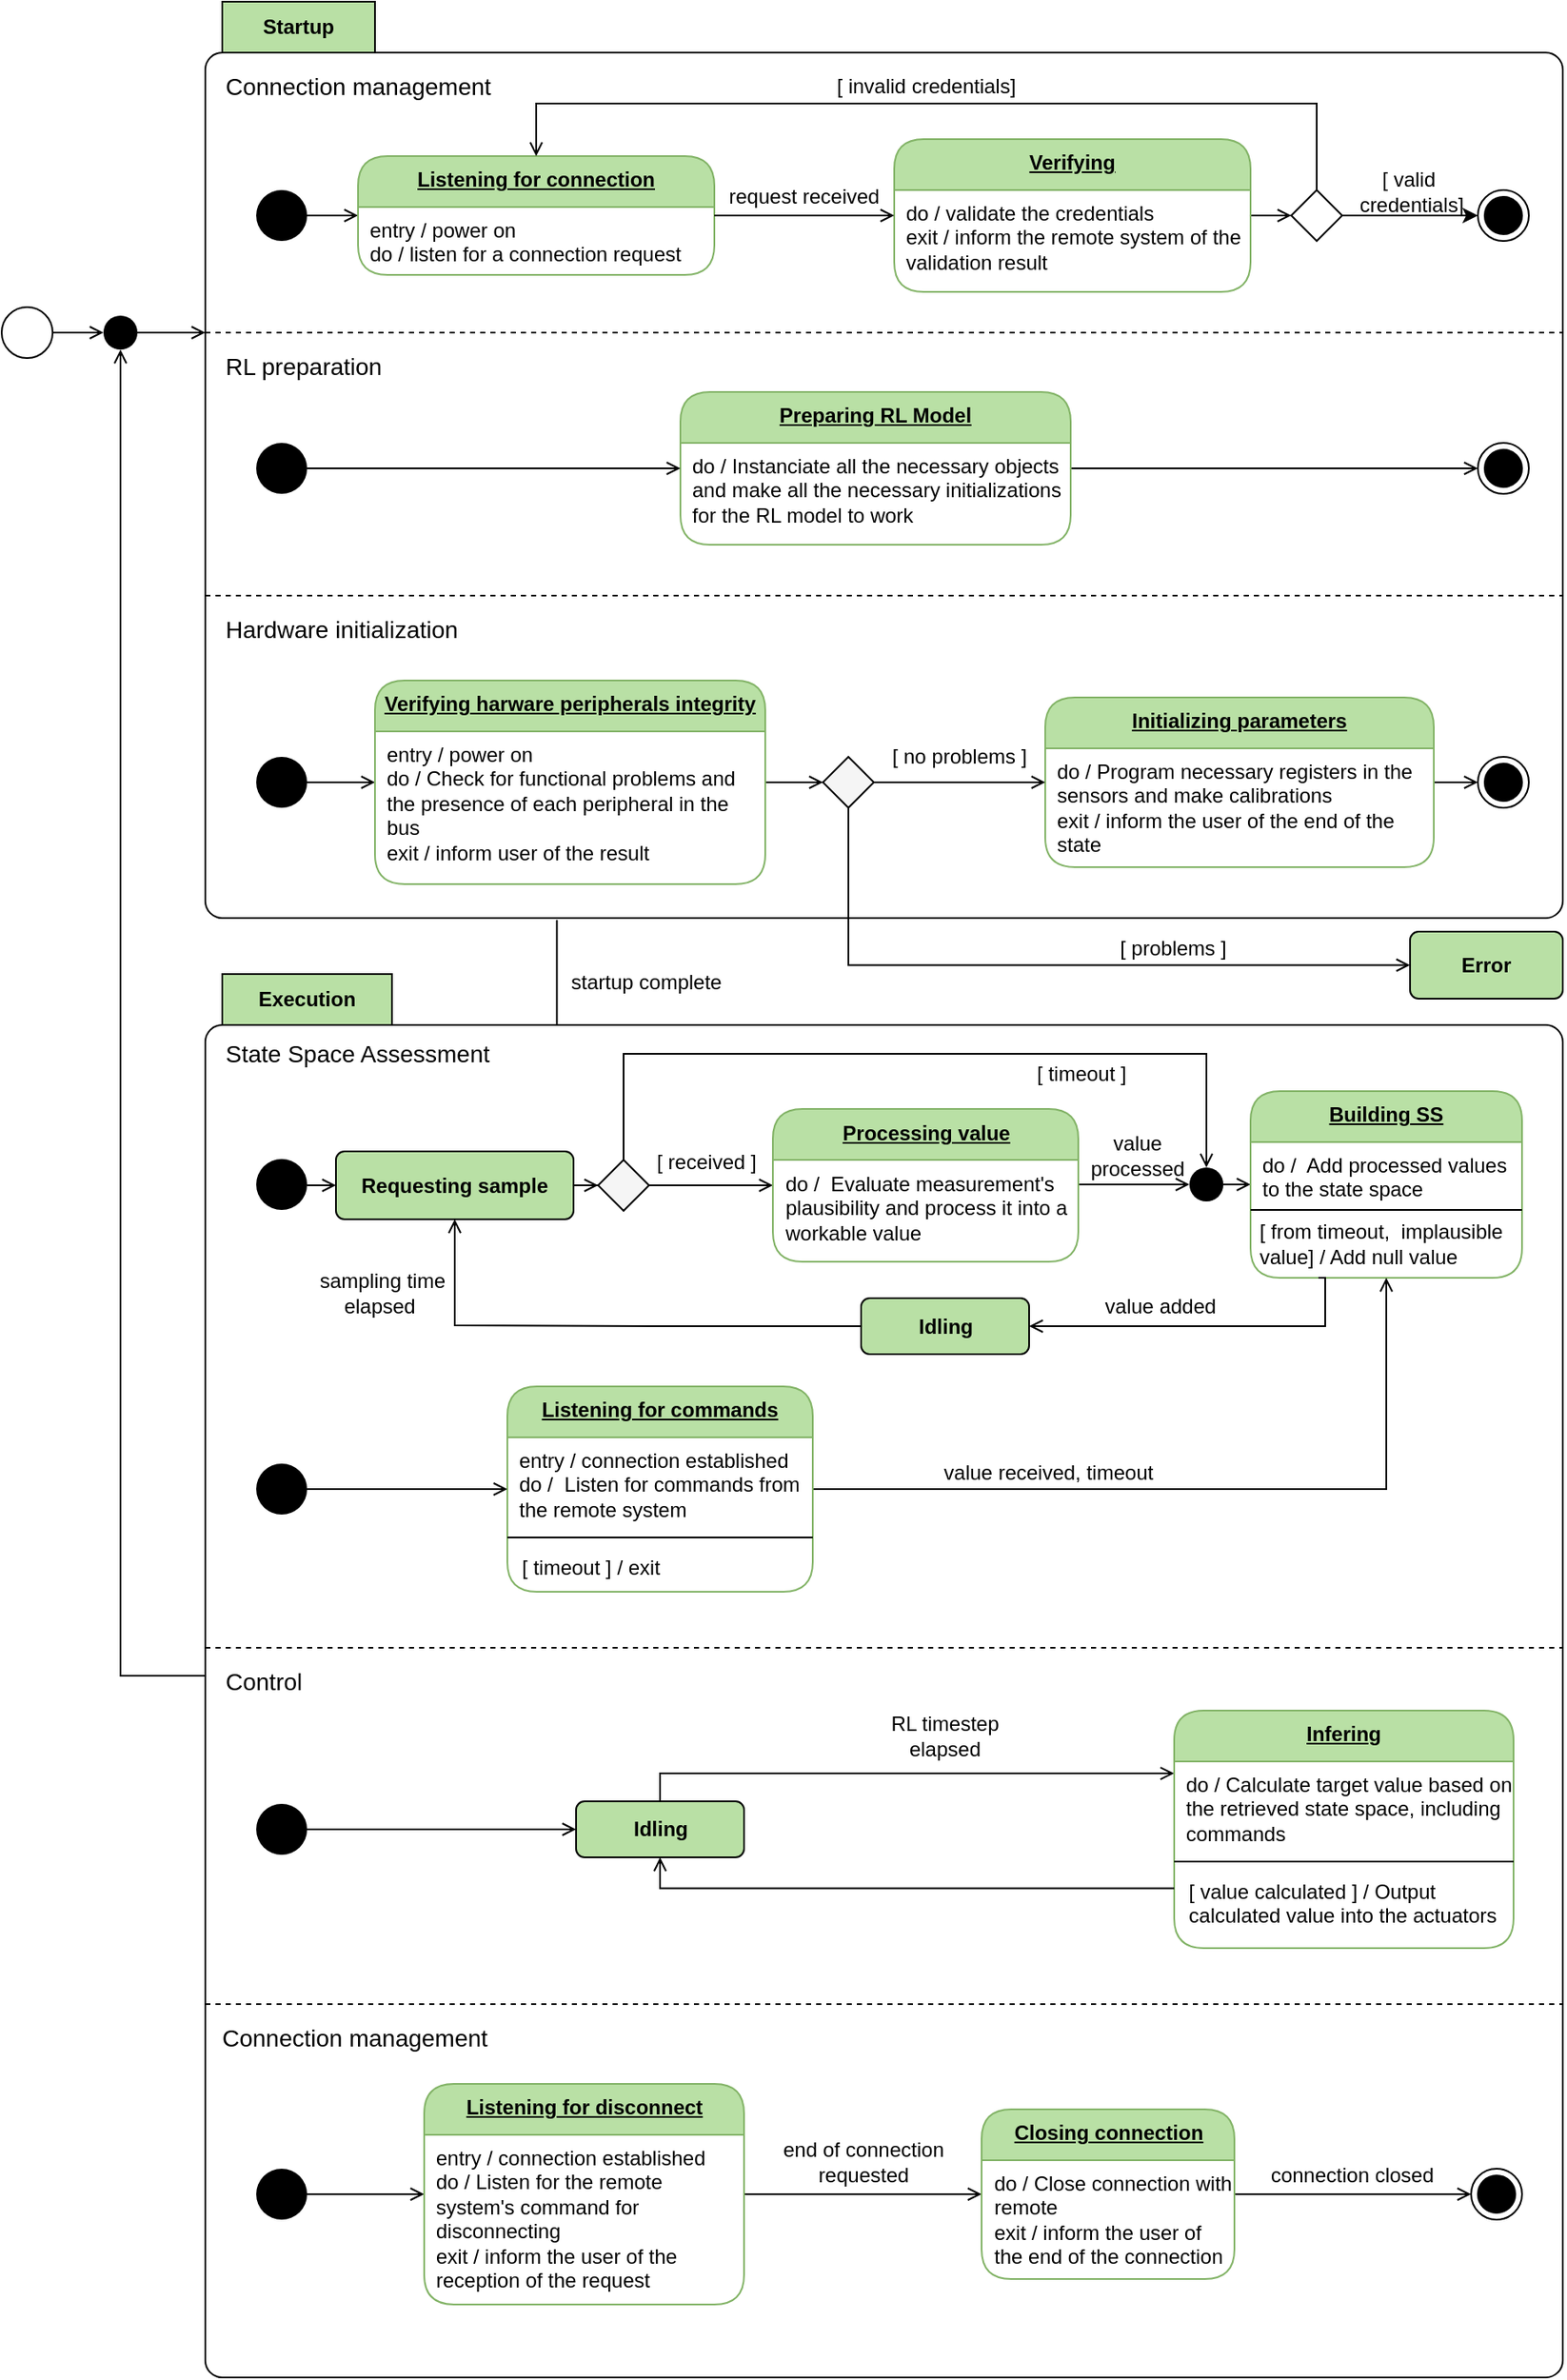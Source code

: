 <mxfile version="13.9.2" type="device"><diagram name="Page-1" id="58cdce13-f638-feb5-8d6f-7d28b1aa9fa0"><mxGraphModel dx="1496" dy="836" grid="1" gridSize="10" guides="1" tooltips="1" connect="1" arrows="1" fold="1" page="1" pageScale="1" pageWidth="1100" pageHeight="850" background="#ffffff" math="0" shadow="0"><root><mxCell id="0"/><mxCell id="1" parent="0"/><mxCell id="DucADYcGJqAcF8VRF9Ns-77" style="edgeStyle=orthogonalEdgeStyle;rounded=0;orthogonalLoop=1;jettySize=auto;html=1;startArrow=none;startFill=0;endArrow=open;endFill=0;entryX=0.259;entryY=0.058;entryDx=0;entryDy=0;entryPerimeter=0;exitX=0.259;exitY=1.002;exitDx=0;exitDy=0;exitPerimeter=0;" parent="1" source="DucADYcGJqAcF8VRF9Ns-24" target="DucADYcGJqAcF8VRF9Ns-80" edge="1"><mxGeometry relative="1" as="geometry"><mxPoint x="400" y="450" as="targetPoint"/><mxPoint x="400" y="390" as="sourcePoint"/></mxGeometry></mxCell><mxCell id="DucADYcGJqAcF8VRF9Ns-24" value="Startup" style="shape=folder;align=center;verticalAlign=middle;fontStyle=0;tabWidth=100;tabHeight=30;tabPosition=left;html=1;boundedLbl=1;labelInHeader=1;rounded=1;absoluteArcSize=1;arcSize=10;" parent="1" vertex="1"><mxGeometry x="200" y="30" width="800" height="540" as="geometry"/></mxCell><mxCell id="DucADYcGJqAcF8VRF9Ns-23" style="edgeStyle=orthogonalEdgeStyle;rounded=0;orthogonalLoop=1;jettySize=auto;html=1;exitX=1;exitY=0.5;exitDx=0;exitDy=0;startArrow=none;startFill=0;endArrow=open;endFill=0;" parent="1" source="DucADYcGJqAcF8VRF9Ns-25" target="DucADYcGJqAcF8VRF9Ns-11" edge="1"><mxGeometry relative="1" as="geometry"><mxPoint x="260" y="164" as="sourcePoint"/></mxGeometry></mxCell><mxCell id="DucADYcGJqAcF8VRF9Ns-11" value="Listening for connection" style="swimlane;fontStyle=5;align=center;verticalAlign=top;childLayout=stackLayout;horizontal=1;startSize=30;horizontalStack=0;resizeParent=1;resizeParentMax=0;resizeLast=0;collapsible=0;marginBottom=0;html=1;rounded=1;absoluteArcSize=1;arcSize=35;whiteSpace=wrap;strokeColor=#82b366;fillColor=#B9E0A5;" parent="1" vertex="1"><mxGeometry x="290" y="121" width="210" height="70" as="geometry"/></mxCell><mxCell id="DucADYcGJqAcF8VRF9Ns-15" value="entry / power on&#10;do / listen for a connection request" style="fillColor=none;strokeColor=none;align=left;verticalAlign=top;spacingLeft=5;" parent="DucADYcGJqAcF8VRF9Ns-11" vertex="1"><mxGeometry y="30" width="210" height="40" as="geometry"/></mxCell><mxCell id="DucADYcGJqAcF8VRF9Ns-25" value="" style="ellipse;fillColor=#000000;strokeColor=none;align=left;" parent="1" vertex="1"><mxGeometry x="230" y="141" width="30" height="30" as="geometry"/></mxCell><mxCell id="DucADYcGJqAcF8VRF9Ns-148" style="edgeStyle=orthogonalEdgeStyle;rounded=0;orthogonalLoop=1;jettySize=auto;html=1;entryX=0;entryY=0.5;entryDx=0;entryDy=0;startArrow=none;startFill=0;endArrow=open;endFill=0;" parent="1" source="DucADYcGJqAcF8VRF9Ns-26" target="DucADYcGJqAcF8VRF9Ns-147" edge="1"><mxGeometry relative="1" as="geometry"/></mxCell><mxCell id="DucADYcGJqAcF8VRF9Ns-26" value="" style="ellipse;fillColor=#ffffff;strokeColor=#000000;align=left;" parent="1" vertex="1"><mxGeometry x="80" y="210" width="30" height="30" as="geometry"/></mxCell><mxCell id="DucADYcGJqAcF8VRF9Ns-30" value="" style="endArrow=none;dashed=1;html=1;exitX=0;exitY=0;exitDx=0;exitDy=195;exitPerimeter=0;entryX=0;entryY=0;entryDx=800;entryDy=195;entryPerimeter=0;" parent="1" source="DucADYcGJqAcF8VRF9Ns-24" target="DucADYcGJqAcF8VRF9Ns-24" edge="1"><mxGeometry width="50" height="50" relative="1" as="geometry"><mxPoint x="580" y="220" as="sourcePoint"/><mxPoint x="630" y="170" as="targetPoint"/></mxGeometry></mxCell><mxCell id="DucADYcGJqAcF8VRF9Ns-31" value="" style="ellipse;fillColor=#000000;strokeColor=none;align=left;" parent="1" vertex="1"><mxGeometry x="230" y="475" width="30" height="30" as="geometry"/></mxCell><mxCell id="DucADYcGJqAcF8VRF9Ns-62" style="edgeStyle=orthogonalEdgeStyle;rounded=0;orthogonalLoop=1;jettySize=auto;html=1;startArrow=none;startFill=0;endArrow=open;endFill=0;" parent="1" source="DucADYcGJqAcF8VRF9Ns-34" target="DucADYcGJqAcF8VRF9Ns-65" edge="1"><mxGeometry relative="1" as="geometry"><mxPoint x="570" y="490" as="targetPoint"/></mxGeometry></mxCell><mxCell id="DucADYcGJqAcF8VRF9Ns-74" style="edgeStyle=orthogonalEdgeStyle;rounded=0;orthogonalLoop=1;jettySize=auto;html=1;entryX=1;entryY=0.5;entryDx=0;entryDy=0;startArrow=open;startFill=0;endArrow=none;endFill=0;" parent="1" source="DucADYcGJqAcF8VRF9Ns-34" target="DucADYcGJqAcF8VRF9Ns-31" edge="1"><mxGeometry relative="1" as="geometry"/></mxCell><mxCell id="DucADYcGJqAcF8VRF9Ns-34" value="Verifying harware peripherals integrity" style="swimlane;fontStyle=5;align=center;verticalAlign=top;childLayout=stackLayout;horizontal=1;startSize=30;horizontalStack=0;resizeParent=1;resizeParentMax=0;resizeLast=0;collapsible=0;marginBottom=0;html=1;rounded=1;absoluteArcSize=1;arcSize=35;whiteSpace=wrap;strokeColor=#82b366;fillColor=#B9E0A5;" parent="1" vertex="1"><mxGeometry x="300" y="430" width="230" height="120" as="geometry"/></mxCell><mxCell id="DucADYcGJqAcF8VRF9Ns-36" value="entry / power on&#10;do / Check for functional problems and the presence of each peripheral in the bus&#10;exit / inform user of the result" style="fillColor=none;strokeColor=none;align=left;verticalAlign=top;spacingLeft=5;whiteSpace=wrap;" parent="DucADYcGJqAcF8VRF9Ns-34" vertex="1"><mxGeometry y="30" width="230" height="90" as="geometry"/></mxCell><mxCell id="DucADYcGJqAcF8VRF9Ns-49" value="" style="ellipse;html=1;shape=endState;fillColor=#000000;strokeColor=#000000;align=left;" parent="1" vertex="1"><mxGeometry x="950" y="141" width="30" height="30" as="geometry"/></mxCell><mxCell id="DucADYcGJqAcF8VRF9Ns-56" value="request received" style="text;html=1;strokeColor=none;fillColor=none;align=center;verticalAlign=middle;whiteSpace=wrap;rounded=0;" parent="1" vertex="1"><mxGeometry x="500" y="135" width="106" height="20" as="geometry"/></mxCell><mxCell id="DucADYcGJqAcF8VRF9Ns-73" style="edgeStyle=orthogonalEdgeStyle;rounded=0;orthogonalLoop=1;jettySize=auto;html=1;entryX=0;entryY=0.5;entryDx=0;entryDy=0;startArrow=none;startFill=0;endArrow=open;endFill=0;" parent="1" source="DucADYcGJqAcF8VRF9Ns-57" target="DucADYcGJqAcF8VRF9Ns-72" edge="1"><mxGeometry relative="1" as="geometry"/></mxCell><mxCell id="DucADYcGJqAcF8VRF9Ns-57" value="Initializing parameters" style="swimlane;fontStyle=5;align=center;verticalAlign=top;childLayout=stackLayout;horizontal=1;startSize=30;horizontalStack=0;resizeParent=1;resizeParentMax=0;resizeLast=0;collapsible=0;marginBottom=0;html=1;rounded=1;absoluteArcSize=1;arcSize=35;whiteSpace=wrap;strokeColor=#82b366;fillColor=#B9E0A5;" parent="1" vertex="1"><mxGeometry x="695" y="440" width="229" height="100" as="geometry"/></mxCell><mxCell id="DucADYcGJqAcF8VRF9Ns-58" value="do / Program necessary registers in the sensors and make calibrations&#10;exit / inform the user of the end of the state" style="fillColor=none;strokeColor=none;align=left;verticalAlign=top;spacingLeft=5;whiteSpace=wrap;" parent="DucADYcGJqAcF8VRF9Ns-57" vertex="1"><mxGeometry y="30" width="229" height="70" as="geometry"/></mxCell><mxCell id="DucADYcGJqAcF8VRF9Ns-63" value="[ no problems ]" style="text;html=1;strokeColor=none;fillColor=none;align=center;verticalAlign=middle;whiteSpace=wrap;rounded=0;" parent="1" vertex="1"><mxGeometry x="594" y="465" width="101" height="20" as="geometry"/></mxCell><mxCell id="DucADYcGJqAcF8VRF9Ns-66" style="edgeStyle=orthogonalEdgeStyle;rounded=0;orthogonalLoop=1;jettySize=auto;html=1;exitX=1;exitY=0.5;exitDx=0;exitDy=0;startArrow=none;startFill=0;endArrow=open;endFill=0;" parent="1" source="DucADYcGJqAcF8VRF9Ns-65" target="DucADYcGJqAcF8VRF9Ns-57" edge="1"><mxGeometry relative="1" as="geometry"><Array as="points"/></mxGeometry></mxCell><mxCell id="DucADYcGJqAcF8VRF9Ns-69" style="edgeStyle=orthogonalEdgeStyle;rounded=0;orthogonalLoop=1;jettySize=auto;html=1;exitX=0.5;exitY=1;exitDx=0;exitDy=0;entryX=0;entryY=0.5;entryDx=0;entryDy=0;startArrow=none;startFill=0;endArrow=open;endFill=0;" parent="1" source="DucADYcGJqAcF8VRF9Ns-65" target="DucADYcGJqAcF8VRF9Ns-154" edge="1"><mxGeometry relative="1" as="geometry"><mxPoint x="970.0" y="428" as="targetPoint"/></mxGeometry></mxCell><mxCell id="DucADYcGJqAcF8VRF9Ns-65" value="" style="rhombus;fillColor=#f5f5f5;fontColor=#333333;" parent="1" vertex="1"><mxGeometry x="564" y="475" width="30" height="30" as="geometry"/></mxCell><mxCell id="DucADYcGJqAcF8VRF9Ns-70" value="[ problems ]" style="text;html=1;strokeColor=none;fillColor=none;align=center;verticalAlign=middle;whiteSpace=wrap;rounded=0;" parent="1" vertex="1"><mxGeometry x="720" y="578" width="101" height="20" as="geometry"/></mxCell><mxCell id="DucADYcGJqAcF8VRF9Ns-72" value="" style="ellipse;html=1;shape=endState;fillColor=#000000;strokeColor=#000000;align=left;" parent="1" vertex="1"><mxGeometry x="950" y="475" width="30" height="30" as="geometry"/></mxCell><mxCell id="DucADYcGJqAcF8VRF9Ns-78" value="startup complete" style="text;html=1;strokeColor=none;fillColor=none;align=center;verticalAlign=middle;whiteSpace=wrap;rounded=0;" parent="1" vertex="1"><mxGeometry x="407" y="597.5" width="106" height="20" as="geometry"/></mxCell><mxCell id="DucADYcGJqAcF8VRF9Ns-150" style="edgeStyle=orthogonalEdgeStyle;rounded=0;orthogonalLoop=1;jettySize=auto;html=1;entryX=0.5;entryY=1;entryDx=0;entryDy=0;startArrow=none;startFill=0;endArrow=open;endFill=0;" parent="1" source="DucADYcGJqAcF8VRF9Ns-80" target="DucADYcGJqAcF8VRF9Ns-147" edge="1"><mxGeometry relative="1" as="geometry"/></mxCell><mxCell id="DucADYcGJqAcF8VRF9Ns-80" value="Execution" style="shape=folder;align=center;verticalAlign=middle;fontStyle=0;tabWidth=110;tabHeight=30;tabPosition=left;html=1;boundedLbl=1;labelInHeader=1;rounded=1;absoluteArcSize=1;arcSize=10;" parent="1" vertex="1"><mxGeometry x="200" y="603" width="800" height="827" as="geometry"/></mxCell><mxCell id="DucADYcGJqAcF8VRF9Ns-86" style="edgeStyle=orthogonalEdgeStyle;rounded=0;orthogonalLoop=1;jettySize=auto;html=1;startArrow=none;startFill=0;endArrow=open;endFill=0;entryX=0;entryY=0.5;entryDx=0;entryDy=0;" parent="1" source="DucADYcGJqAcF8VRF9Ns-85" target="DucADYcGJqAcF8VRF9Ns-94" edge="1"><mxGeometry relative="1" as="geometry"><mxPoint x="320" y="727" as="targetPoint"/><Array as="points"><mxPoint x="277" y="728"/></Array></mxGeometry></mxCell><mxCell id="DucADYcGJqAcF8VRF9Ns-85" value="" style="ellipse;fillColor=#000000;strokeColor=none;align=left;" parent="1" vertex="1"><mxGeometry x="230" y="712" width="30" height="30" as="geometry"/></mxCell><mxCell id="DucADYcGJqAcF8VRF9Ns-96" style="edgeStyle=orthogonalEdgeStyle;rounded=0;orthogonalLoop=1;jettySize=auto;html=1;entryX=0;entryY=0.5;entryDx=0;entryDy=0;startArrow=none;startFill=0;endArrow=open;endFill=0;" parent="1" source="DucADYcGJqAcF8VRF9Ns-94" target="DucADYcGJqAcF8VRF9Ns-95" edge="1"><mxGeometry relative="1" as="geometry"/></mxCell><mxCell id="DucADYcGJqAcF8VRF9Ns-94" value="&lt;span&gt;Requesting sample&lt;/span&gt;" style="html=1;align=center;verticalAlign=middle;rounded=1;absoluteArcSize=1;arcSize=10;dashed=0;strokeColor=#000000;whiteSpace=wrap;fillColor=#B9E0A5;fontStyle=1" parent="1" vertex="1"><mxGeometry x="277" y="707.5" width="140" height="40" as="geometry"/></mxCell><mxCell id="DucADYcGJqAcF8VRF9Ns-100" style="edgeStyle=orthogonalEdgeStyle;rounded=0;orthogonalLoop=1;jettySize=auto;html=1;exitX=1;exitY=0.5;exitDx=0;exitDy=0;startArrow=none;startFill=0;endArrow=open;endFill=0;" parent="1" source="DucADYcGJqAcF8VRF9Ns-95" target="DucADYcGJqAcF8VRF9Ns-102" edge="1"><mxGeometry relative="1" as="geometry"><mxPoint x="580" y="727" as="targetPoint"/></mxGeometry></mxCell><mxCell id="DucADYcGJqAcF8VRF9Ns-155" style="edgeStyle=orthogonalEdgeStyle;rounded=0;orthogonalLoop=1;jettySize=auto;html=1;exitX=0.5;exitY=0;exitDx=0;exitDy=0;startArrow=none;startFill=0;endArrow=open;endFill=0;" parent="1" source="DucADYcGJqAcF8VRF9Ns-95" target="DucADYcGJqAcF8VRF9Ns-117" edge="1"><mxGeometry relative="1" as="geometry"><mxPoint x="900" y="670" as="targetPoint"/><Array as="points"><mxPoint x="447" y="650"/><mxPoint x="790" y="650"/></Array></mxGeometry></mxCell><mxCell id="DucADYcGJqAcF8VRF9Ns-95" value="" style="rhombus;align=left;fillColor=#f5f5f5;fontColor=#333333;" parent="1" vertex="1"><mxGeometry x="431.5" y="712.5" width="30" height="30" as="geometry"/></mxCell><mxCell id="DucADYcGJqAcF8VRF9Ns-98" value="[ timeout ]" style="text;html=1;strokeColor=none;fillColor=none;align=center;verticalAlign=middle;whiteSpace=wrap;rounded=0;" parent="1" vertex="1"><mxGeometry x="681.5" y="652" width="68.5" height="20" as="geometry"/></mxCell><mxCell id="DucADYcGJqAcF8VRF9Ns-101" value="[ received ]" style="text;html=1;strokeColor=none;fillColor=none;align=center;verticalAlign=middle;whiteSpace=wrap;rounded=0;" parent="1" vertex="1"><mxGeometry x="463.5" y="703.5" width="63" height="20" as="geometry"/></mxCell><mxCell id="mXYx6gCEeJwD251SfYrL-19" style="edgeStyle=orthogonalEdgeStyle;rounded=0;orthogonalLoop=1;jettySize=auto;html=1;entryX=0;entryY=0.5;entryDx=0;entryDy=0;endArrow=open;endFill=0;" parent="1" source="DucADYcGJqAcF8VRF9Ns-102" target="DucADYcGJqAcF8VRF9Ns-117" edge="1"><mxGeometry relative="1" as="geometry"><Array as="points"><mxPoint x="747" y="727"/></Array></mxGeometry></mxCell><mxCell id="DucADYcGJqAcF8VRF9Ns-102" value="Processing value" style="swimlane;fontStyle=5;align=center;verticalAlign=top;childLayout=stackLayout;horizontal=1;startSize=30;horizontalStack=0;resizeParent=1;resizeParentMax=0;resizeLast=0;collapsible=0;marginBottom=0;html=1;rounded=1;absoluteArcSize=1;arcSize=35;whiteSpace=wrap;strokeColor=#82b366;fillColor=#B9E0A5;" parent="1" vertex="1"><mxGeometry x="534.5" y="682.5" width="180" height="90" as="geometry"/></mxCell><mxCell id="DucADYcGJqAcF8VRF9Ns-103" value="do /  Evaluate measurement's plausibility and process it into a workable value" style="fillColor=none;strokeColor=none;align=left;verticalAlign=top;spacingLeft=5;whiteSpace=wrap;" parent="DucADYcGJqAcF8VRF9Ns-102" vertex="1"><mxGeometry y="30" width="180" height="60" as="geometry"/></mxCell><mxCell id="DucADYcGJqAcF8VRF9Ns-113" style="edgeStyle=orthogonalEdgeStyle;rounded=0;orthogonalLoop=1;jettySize=auto;html=1;entryX=0.5;entryY=1;entryDx=0;entryDy=0;startArrow=none;startFill=0;endArrow=open;endFill=0;exitX=0;exitY=0.5;exitDx=0;exitDy=0;" parent="1" source="DucADYcGJqAcF8VRF9Ns-108" target="DucADYcGJqAcF8VRF9Ns-94" edge="1"><mxGeometry relative="1" as="geometry"><Array as="points"><mxPoint x="471" y="810"/><mxPoint x="346" y="810"/></Array></mxGeometry></mxCell><mxCell id="DucADYcGJqAcF8VRF9Ns-108" value="&lt;span&gt;Idling&lt;/span&gt;" style="html=1;align=center;verticalAlign=middle;rounded=1;absoluteArcSize=1;arcSize=10;dashed=0;strokeColor=#000000;whiteSpace=wrap;fillColor=#B9E0A5;fontStyle=1" parent="1" vertex="1"><mxGeometry x="586.5" y="794" width="99" height="33" as="geometry"/></mxCell><mxCell id="DucADYcGJqAcF8VRF9Ns-114" value="sampling time elapsed&amp;nbsp;" style="text;html=1;strokeColor=none;fillColor=none;align=center;verticalAlign=middle;whiteSpace=wrap;rounded=0;" parent="1" vertex="1"><mxGeometry x="260" y="772.5" width="89" height="36.5" as="geometry"/></mxCell><mxCell id="mXYx6gCEeJwD251SfYrL-20" style="edgeStyle=orthogonalEdgeStyle;rounded=0;orthogonalLoop=1;jettySize=auto;html=1;endArrow=open;endFill=0;" parent="1" source="DucADYcGJqAcF8VRF9Ns-117" target="DucADYcGJqAcF8VRF9Ns-157" edge="1"><mxGeometry relative="1" as="geometry"><Array as="points"><mxPoint x="810" y="727"/><mxPoint x="810" y="727"/></Array></mxGeometry></mxCell><mxCell id="DucADYcGJqAcF8VRF9Ns-117" value="" style="ellipse;fillColor=#000000;strokeColor=none;align=left;" parent="1" vertex="1"><mxGeometry x="780" y="717" width="20" height="20" as="geometry"/></mxCell><mxCell id="DucADYcGJqAcF8VRF9Ns-124" value="" style="endArrow=none;dashed=1;html=1;" parent="1" edge="1"><mxGeometry width="50" height="50" relative="1" as="geometry"><mxPoint x="200" y="1000" as="sourcePoint"/><mxPoint x="1000" y="1000" as="targetPoint"/></mxGeometry></mxCell><mxCell id="DucADYcGJqAcF8VRF9Ns-131" style="edgeStyle=orthogonalEdgeStyle;rounded=0;orthogonalLoop=1;jettySize=auto;html=1;startArrow=none;startFill=0;endArrow=open;endFill=0;exitX=1;exitY=0.5;exitDx=0;exitDy=0;" parent="1" source="DucADYcGJqAcF8VRF9Ns-126" target="mXYx6gCEeJwD251SfYrL-42" edge="1"><mxGeometry relative="1" as="geometry"><mxPoint x="447" y="1107" as="sourcePoint"/><mxPoint x="513" y="1107" as="targetPoint"/></mxGeometry></mxCell><mxCell id="DucADYcGJqAcF8VRF9Ns-126" value="" style="ellipse;fillColor=#000000;strokeColor=none;align=left;" parent="1" vertex="1"><mxGeometry x="230" y="1092" width="30" height="30" as="geometry"/></mxCell><mxCell id="DucADYcGJqAcF8VRF9Ns-141" style="edgeStyle=orthogonalEdgeStyle;rounded=0;orthogonalLoop=1;jettySize=auto;html=1;startArrow=none;startFill=0;endArrow=open;endFill=0;entryX=0;entryY=0.128;entryDx=0;entryDy=0;entryPerimeter=0;" parent="1" source="mXYx6gCEeJwD251SfYrL-42" target="mXYx6gCEeJwD251SfYrL-60" edge="1"><mxGeometry relative="1" as="geometry"><mxPoint x="662" y="1087" as="sourcePoint"/><mxPoint x="648" y="1087" as="targetPoint"/><Array as="points"><mxPoint x="468" y="1074"/></Array></mxGeometry></mxCell><mxCell id="DucADYcGJqAcF8VRF9Ns-142" value="RL timestep elapsed" style="text;html=1;strokeColor=none;fillColor=none;align=center;verticalAlign=middle;whiteSpace=wrap;rounded=0;" parent="1" vertex="1"><mxGeometry x="600" y="1037" width="72" height="30" as="geometry"/></mxCell><mxCell id="DucADYcGJqAcF8VRF9Ns-149" style="edgeStyle=orthogonalEdgeStyle;rounded=0;orthogonalLoop=1;jettySize=auto;html=1;exitX=1;exitY=0.5;exitDx=0;exitDy=0;entryX=0;entryY=0;entryDx=0;entryDy=195;entryPerimeter=0;startArrow=none;startFill=0;endArrow=open;endFill=0;" parent="1" source="DucADYcGJqAcF8VRF9Ns-147" target="DucADYcGJqAcF8VRF9Ns-24" edge="1"><mxGeometry relative="1" as="geometry"/></mxCell><mxCell id="DucADYcGJqAcF8VRF9Ns-147" value="" style="ellipse;fillColor=#000000;strokeColor=none;align=left;" parent="1" vertex="1"><mxGeometry x="140" y="215" width="20" height="20" as="geometry"/></mxCell><mxCell id="DucADYcGJqAcF8VRF9Ns-154" value="&lt;span&gt;Error&lt;br&gt;&lt;/span&gt;" style="html=1;align=center;verticalAlign=middle;rounded=1;absoluteArcSize=1;arcSize=10;dashed=0;strokeColor=#000000;whiteSpace=wrap;fillColor=#B9E0A5;fontStyle=1" parent="1" vertex="1"><mxGeometry x="910" y="578" width="90" height="39.5" as="geometry"/></mxCell><mxCell id="DucADYcGJqAcF8VRF9Ns-157" value="Building SS" style="swimlane;fontStyle=5;align=center;verticalAlign=top;childLayout=stackLayout;horizontal=1;startSize=30;horizontalStack=0;resizeParent=1;resizeParentMax=0;resizeLast=0;collapsible=0;marginBottom=0;html=1;rounded=1;absoluteArcSize=1;arcSize=35;whiteSpace=wrap;strokeColor=#82b366;fillColor=#B9E0A5;" parent="1" vertex="1"><mxGeometry x="816" y="672" width="160" height="110" as="geometry"/></mxCell><mxCell id="DucADYcGJqAcF8VRF9Ns-159" value="" style="endArrow=none;html=1;exitX=1;exitY=0;exitDx=0;exitDy=0;entryX=0;entryY=0;entryDx=0;entryDy=0;" parent="DucADYcGJqAcF8VRF9Ns-157" source="DucADYcGJqAcF8VRF9Ns-161" target="DucADYcGJqAcF8VRF9Ns-161" edge="1"><mxGeometry width="50" height="50" relative="1" as="geometry"><mxPoint x="180" y="72" as="sourcePoint"/><mxPoint y="72.5" as="targetPoint"/></mxGeometry></mxCell><mxCell id="DucADYcGJqAcF8VRF9Ns-158" value="do /  Add processed values to the state space" style="fillColor=none;strokeColor=none;align=left;verticalAlign=top;spacingLeft=5;whiteSpace=wrap;" parent="DucADYcGJqAcF8VRF9Ns-157" vertex="1"><mxGeometry y="30" width="160" height="40" as="geometry"/></mxCell><mxCell id="DucADYcGJqAcF8VRF9Ns-161" value="&amp;nbsp;[ from timeout,&amp;nbsp; implausible&amp;nbsp; &amp;nbsp;value] / Add null value" style="text;html=1;strokeColor=none;fillColor=none;align=left;verticalAlign=middle;whiteSpace=wrap;rounded=0;" parent="DucADYcGJqAcF8VRF9Ns-157" vertex="1"><mxGeometry y="70" width="160" height="40" as="geometry"/></mxCell><mxCell id="DucADYcGJqAcF8VRF9Ns-166" value="Execution" style="rounded=0;whiteSpace=wrap;html=1;align=center;fillColor=#B9E0A5;fontStyle=1" parent="1" vertex="1"><mxGeometry x="210" y="603" width="100" height="30" as="geometry"/></mxCell><mxCell id="DucADYcGJqAcF8VRF9Ns-167" value="Startup" style="rounded=0;whiteSpace=wrap;html=1;align=center;fillColor=#B9E0A5;fontStyle=1" parent="1" vertex="1"><mxGeometry x="210" y="30" width="90" height="30" as="geometry"/></mxCell><mxCell id="mXYx6gCEeJwD251SfYrL-10" style="edgeStyle=orthogonalEdgeStyle;rounded=0;orthogonalLoop=1;jettySize=auto;html=1;entryX=0;entryY=0.5;entryDx=0;entryDy=0;endArrow=open;endFill=0;" parent="1" source="mXYx6gCEeJwD251SfYrL-1" target="mXYx6gCEeJwD251SfYrL-8" edge="1"><mxGeometry relative="1" as="geometry"/></mxCell><mxCell id="mXYx6gCEeJwD251SfYrL-1" value="Verifying" style="swimlane;fontStyle=5;align=center;verticalAlign=top;childLayout=stackLayout;horizontal=1;startSize=30;horizontalStack=0;resizeParent=1;resizeParentMax=0;resizeLast=0;collapsible=0;marginBottom=0;html=1;rounded=1;absoluteArcSize=1;arcSize=35;whiteSpace=wrap;strokeColor=#82b366;fillColor=#B9E0A5;" parent="1" vertex="1"><mxGeometry x="606" y="111" width="210" height="90" as="geometry"/></mxCell><mxCell id="mXYx6gCEeJwD251SfYrL-2" value="do / validate the credentials&#10;exit / inform the remote system of the validation result" style="fillColor=none;strokeColor=none;align=left;verticalAlign=top;spacingLeft=5;whiteSpace=wrap;" parent="mXYx6gCEeJwD251SfYrL-1" vertex="1"><mxGeometry y="30" width="210" height="60" as="geometry"/></mxCell><mxCell id="mXYx6gCEeJwD251SfYrL-3" style="edgeStyle=orthogonalEdgeStyle;rounded=0;orthogonalLoop=1;jettySize=auto;html=1;entryX=0;entryY=0.5;entryDx=0;entryDy=0;startArrow=none;startFill=0;endArrow=open;endFill=0;" parent="1" source="DucADYcGJqAcF8VRF9Ns-11" target="mXYx6gCEeJwD251SfYrL-1" edge="1"><mxGeometry relative="1" as="geometry"><mxPoint x="550.0" y="156" as="sourcePoint"/><mxPoint x="950" y="171" as="targetPoint"/></mxGeometry></mxCell><mxCell id="mXYx6gCEeJwD251SfYrL-11" style="edgeStyle=orthogonalEdgeStyle;rounded=0;orthogonalLoop=1;jettySize=auto;html=1;exitX=1;exitY=0.5;exitDx=0;exitDy=0;entryX=0;entryY=0.5;entryDx=0;entryDy=0;" parent="1" source="mXYx6gCEeJwD251SfYrL-8" target="DucADYcGJqAcF8VRF9Ns-49" edge="1"><mxGeometry relative="1" as="geometry"/></mxCell><mxCell id="mXYx6gCEeJwD251SfYrL-12" style="edgeStyle=orthogonalEdgeStyle;rounded=0;orthogonalLoop=1;jettySize=auto;html=1;entryX=0.5;entryY=0;entryDx=0;entryDy=0;endArrow=open;endFill=0;" parent="1" source="mXYx6gCEeJwD251SfYrL-8" target="DucADYcGJqAcF8VRF9Ns-11" edge="1"><mxGeometry relative="1" as="geometry"><mxPoint x="545.0" y="90.0" as="targetPoint"/><Array as="points"><mxPoint x="855" y="90"/><mxPoint x="395" y="90"/></Array></mxGeometry></mxCell><mxCell id="mXYx6gCEeJwD251SfYrL-8" value="" style="rhombus;align=left;" parent="1" vertex="1"><mxGeometry x="840" y="141" width="30" height="30" as="geometry"/></mxCell><mxCell id="mXYx6gCEeJwD251SfYrL-14" value="[ invalid credentials]" style="text;html=1;strokeColor=none;fillColor=none;align=center;verticalAlign=middle;whiteSpace=wrap;rounded=0;" parent="1" vertex="1"><mxGeometry x="564" y="70" width="121.5" height="20" as="geometry"/></mxCell><mxCell id="mXYx6gCEeJwD251SfYrL-15" value="[ valid&amp;nbsp; &lt;br&gt;credentials]" style="text;html=1;strokeColor=none;fillColor=none;align=center;verticalAlign=middle;whiteSpace=wrap;rounded=0;" parent="1" vertex="1"><mxGeometry x="849.5" y="132" width="121.5" height="20" as="geometry"/></mxCell><mxCell id="mXYx6gCEeJwD251SfYrL-16" value="value processed" style="text;html=1;strokeColor=none;fillColor=none;align=center;verticalAlign=middle;whiteSpace=wrap;rounded=0;" parent="1" vertex="1"><mxGeometry x="717" y="700" width="65" height="20" as="geometry"/></mxCell><mxCell id="mXYx6gCEeJwD251SfYrL-21" style="edgeStyle=orthogonalEdgeStyle;rounded=0;orthogonalLoop=1;jettySize=auto;html=1;endArrow=open;endFill=0;entryX=1;entryY=0.5;entryDx=0;entryDy=0;exitX=0.25;exitY=1;exitDx=0;exitDy=0;" parent="1" source="DucADYcGJqAcF8VRF9Ns-161" target="DucADYcGJqAcF8VRF9Ns-108" edge="1"><mxGeometry relative="1" as="geometry"><Array as="points"><mxPoint x="860" y="810"/></Array></mxGeometry></mxCell><mxCell id="mXYx6gCEeJwD251SfYrL-35" style="edgeStyle=orthogonalEdgeStyle;rounded=0;orthogonalLoop=1;jettySize=auto;html=1;entryX=0.5;entryY=1;entryDx=0;entryDy=0;endArrow=open;endFill=0;" parent="1" source="mXYx6gCEeJwD251SfYrL-23" target="DucADYcGJqAcF8VRF9Ns-161" edge="1"><mxGeometry relative="1" as="geometry"/></mxCell><mxCell id="mXYx6gCEeJwD251SfYrL-23" value="Listening for commands" style="swimlane;fontStyle=5;align=center;verticalAlign=top;childLayout=stackLayout;horizontal=1;startSize=30;horizontalStack=0;resizeParent=1;resizeParentMax=0;resizeLast=0;collapsible=0;marginBottom=0;html=1;rounded=1;absoluteArcSize=1;arcSize=35;whiteSpace=wrap;strokeColor=#82b366;fillColor=#B9E0A5;" parent="1" vertex="1"><mxGeometry x="378" y="846" width="180" height="121" as="geometry"/></mxCell><mxCell id="mXYx6gCEeJwD251SfYrL-24" value="entry / connection established&#10;do /  Listen for commands from the remote system" style="fillColor=none;strokeColor=none;align=left;verticalAlign=top;spacingLeft=5;whiteSpace=wrap;" parent="mXYx6gCEeJwD251SfYrL-23" vertex="1"><mxGeometry y="30" width="180" height="55" as="geometry"/></mxCell><mxCell id="mXYx6gCEeJwD251SfYrL-37" value="" style="line;strokeWidth=1;fillColor=none;align=left;verticalAlign=middle;spacingTop=-1;spacingLeft=3;spacingRight=3;rotatable=0;labelPosition=right;points=[];portConstraint=eastwest;" parent="mXYx6gCEeJwD251SfYrL-23" vertex="1"><mxGeometry y="85" width="180" height="8" as="geometry"/></mxCell><mxCell id="mXYx6gCEeJwD251SfYrL-38" value="&amp;nbsp; [ timeout ] / exit" style="text;html=1;strokeColor=none;fillColor=none;align=left;verticalAlign=top;whiteSpace=wrap;rounded=0;" parent="mXYx6gCEeJwD251SfYrL-23" vertex="1"><mxGeometry y="93" width="180" height="28" as="geometry"/></mxCell><mxCell id="mXYx6gCEeJwD251SfYrL-36" style="edgeStyle=orthogonalEdgeStyle;rounded=0;orthogonalLoop=1;jettySize=auto;html=1;endArrow=open;endFill=0;" parent="1" source="mXYx6gCEeJwD251SfYrL-26" target="mXYx6gCEeJwD251SfYrL-23" edge="1"><mxGeometry relative="1" as="geometry"/></mxCell><mxCell id="mXYx6gCEeJwD251SfYrL-26" value="" style="ellipse;fillColor=#000000;strokeColor=none;align=left;" parent="1" vertex="1"><mxGeometry x="230" y="891.5" width="30" height="30" as="geometry"/></mxCell><mxCell id="mXYx6gCEeJwD251SfYrL-39" value="value added" style="text;html=1;strokeColor=none;fillColor=none;align=center;verticalAlign=middle;whiteSpace=wrap;rounded=0;" parent="1" vertex="1"><mxGeometry x="714.5" y="789" width="95.5" height="20" as="geometry"/></mxCell><mxCell id="mXYx6gCEeJwD251SfYrL-40" value="value received, timeout" style="text;html=1;strokeColor=none;fillColor=none;align=center;verticalAlign=middle;whiteSpace=wrap;rounded=0;" parent="1" vertex="1"><mxGeometry x="630" y="887" width="133.5" height="20" as="geometry"/></mxCell><mxCell id="mXYx6gCEeJwD251SfYrL-42" value="&lt;span&gt;Idling&lt;/span&gt;" style="html=1;align=center;verticalAlign=middle;rounded=1;absoluteArcSize=1;arcSize=10;dashed=0;strokeColor=#000000;whiteSpace=wrap;fillColor=#B9E0A5;fontStyle=1" parent="1" vertex="1"><mxGeometry x="418.5" y="1090.5" width="99" height="33" as="geometry"/></mxCell><mxCell id="mXYx6gCEeJwD251SfYrL-59" value="Infering" style="swimlane;fontStyle=5;align=center;verticalAlign=top;childLayout=stackLayout;horizontal=1;startSize=30;horizontalStack=0;resizeParent=1;resizeParentMax=0;resizeLast=0;collapsible=0;marginBottom=0;html=1;rounded=1;absoluteArcSize=1;arcSize=35;whiteSpace=wrap;strokeColor=#82b366;fillColor=#B9E0A5;" parent="1" vertex="1"><mxGeometry x="771" y="1037" width="200" height="140" as="geometry"/></mxCell><mxCell id="mXYx6gCEeJwD251SfYrL-60" value="do / Calculate target value based on the retrieved state space, including commands" style="fillColor=none;strokeColor=none;align=left;verticalAlign=top;spacingLeft=5;whiteSpace=wrap;" parent="mXYx6gCEeJwD251SfYrL-59" vertex="1"><mxGeometry y="30" width="200" height="55" as="geometry"/></mxCell><mxCell id="mXYx6gCEeJwD251SfYrL-61" value="" style="line;strokeWidth=1;fillColor=none;align=left;verticalAlign=middle;spacingTop=-1;spacingLeft=3;spacingRight=3;rotatable=0;labelPosition=right;points=[];portConstraint=eastwest;" parent="mXYx6gCEeJwD251SfYrL-59" vertex="1"><mxGeometry y="85" width="200" height="8" as="geometry"/></mxCell><mxCell id="mXYx6gCEeJwD251SfYrL-62" value="&amp;nbsp; [ value calculated ] / Output&amp;nbsp; &amp;nbsp; &amp;nbsp; &amp;nbsp; &amp;nbsp; &amp;nbsp; &amp;nbsp; &amp;nbsp; calculated value into the actuators" style="text;html=1;strokeColor=none;fillColor=none;align=left;verticalAlign=top;whiteSpace=wrap;rounded=0;" parent="mXYx6gCEeJwD251SfYrL-59" vertex="1"><mxGeometry y="93" width="200" height="47" as="geometry"/></mxCell><mxCell id="mXYx6gCEeJwD251SfYrL-64" style="edgeStyle=orthogonalEdgeStyle;rounded=0;orthogonalLoop=1;jettySize=auto;html=1;exitX=0;exitY=0.25;exitDx=0;exitDy=0;entryX=0.5;entryY=1;entryDx=0;entryDy=0;endArrow=open;endFill=0;" parent="1" source="mXYx6gCEeJwD251SfYrL-62" target="mXYx6gCEeJwD251SfYrL-42" edge="1"><mxGeometry relative="1" as="geometry"><Array as="points"><mxPoint x="468" y="1142"/></Array></mxGeometry></mxCell><mxCell id="mXYx6gCEeJwD251SfYrL-65" value="" style="endArrow=none;dashed=1;html=1;" parent="1" edge="1"><mxGeometry width="50" height="50" relative="1" as="geometry"><mxPoint x="200" y="1210" as="sourcePoint"/><mxPoint x="1000" y="1210" as="targetPoint"/></mxGeometry></mxCell><mxCell id="mXYx6gCEeJwD251SfYrL-66" style="edgeStyle=orthogonalEdgeStyle;rounded=0;orthogonalLoop=1;jettySize=auto;html=1;startArrow=none;startFill=0;endArrow=open;endFill=0;" parent="1" source="mXYx6gCEeJwD251SfYrL-78" target="mXYx6gCEeJwD251SfYrL-71" edge="1"><mxGeometry relative="1" as="geometry"><mxPoint x="370" y="1307" as="sourcePoint"/><mxPoint x="630" y="1307" as="targetPoint"/></mxGeometry></mxCell><mxCell id="mXYx6gCEeJwD251SfYrL-67" style="edgeStyle=orthogonalEdgeStyle;rounded=0;orthogonalLoop=1;jettySize=auto;html=1;startArrow=none;startFill=0;endArrow=open;endFill=0;" parent="1" source="mXYx6gCEeJwD251SfYrL-68" target="mXYx6gCEeJwD251SfYrL-78" edge="1"><mxGeometry relative="1" as="geometry"><mxPoint x="280" y="1307" as="targetPoint"/></mxGeometry></mxCell><mxCell id="mXYx6gCEeJwD251SfYrL-68" value="" style="ellipse;fillColor=#000000;strokeColor=none;align=left;" parent="1" vertex="1"><mxGeometry x="230" y="1307" width="30" height="30" as="geometry"/></mxCell><mxCell id="mXYx6gCEeJwD251SfYrL-70" style="edgeStyle=orthogonalEdgeStyle;rounded=0;orthogonalLoop=1;jettySize=auto;html=1;exitX=1;exitY=0.5;exitDx=0;exitDy=0;entryX=0;entryY=0.5;entryDx=0;entryDy=0;startArrow=none;startFill=0;endArrow=open;endFill=0;" parent="1" source="mXYx6gCEeJwD251SfYrL-71" target="mXYx6gCEeJwD251SfYrL-77" edge="1"><mxGeometry relative="1" as="geometry"><mxPoint x="727" y="1322" as="targetPoint"/></mxGeometry></mxCell><mxCell id="mXYx6gCEeJwD251SfYrL-71" value="Closing connection" style="swimlane;fontStyle=5;align=center;verticalAlign=top;childLayout=stackLayout;horizontal=1;startSize=30;horizontalStack=0;resizeParent=1;resizeParentMax=0;resizeLast=0;collapsible=0;marginBottom=0;html=1;rounded=1;absoluteArcSize=1;arcSize=35;whiteSpace=wrap;strokeColor=#82b366;fillColor=#B9E0A5;" parent="1" vertex="1"><mxGeometry x="657.5" y="1272" width="149" height="100" as="geometry"/></mxCell><mxCell id="mXYx6gCEeJwD251SfYrL-72" value="do / Close connection with remote&#10;exit / inform the user of the end of the connection" style="fillColor=none;strokeColor=none;align=left;verticalAlign=top;spacingLeft=5;whiteSpace=wrap;" parent="mXYx6gCEeJwD251SfYrL-71" vertex="1"><mxGeometry y="30" width="149" height="70" as="geometry"/></mxCell><mxCell id="mXYx6gCEeJwD251SfYrL-77" value="" style="ellipse;html=1;shape=endState;fillColor=#000000;strokeColor=#000000;align=left;" parent="1" vertex="1"><mxGeometry x="946" y="1307" width="30" height="30" as="geometry"/></mxCell><mxCell id="mXYx6gCEeJwD251SfYrL-78" value="Listening for disconnect" style="swimlane;fontStyle=5;align=center;verticalAlign=top;childLayout=stackLayout;horizontal=1;startSize=30;horizontalStack=0;resizeParent=1;resizeParentMax=0;resizeLast=0;collapsible=0;marginBottom=0;html=1;rounded=1;absoluteArcSize=1;arcSize=35;whiteSpace=wrap;strokeColor=#82b366;fillColor=#B9E0A5;" parent="1" vertex="1"><mxGeometry x="329" y="1257" width="188.5" height="130" as="geometry"/></mxCell><mxCell id="mXYx6gCEeJwD251SfYrL-79" value="entry / connection established&#10;do / Listen for the remote system's command for disconnecting&#10;exit / inform the user of the reception of the request&#10;" style="fillColor=none;strokeColor=none;align=left;verticalAlign=top;spacingLeft=5;whiteSpace=wrap;" parent="mXYx6gCEeJwD251SfYrL-78" vertex="1"><mxGeometry y="30" width="188.5" height="100" as="geometry"/></mxCell><mxCell id="mXYx6gCEeJwD251SfYrL-88" style="edgeStyle=orthogonalEdgeStyle;rounded=0;orthogonalLoop=1;jettySize=auto;html=1;endArrow=open;endFill=0;" parent="1" source="mXYx6gCEeJwD251SfYrL-81" target="mXYx6gCEeJwD251SfYrL-87" edge="1"><mxGeometry relative="1" as="geometry"/></mxCell><mxCell id="mXYx6gCEeJwD251SfYrL-81" value="Preparing RL Model" style="swimlane;fontStyle=5;align=center;verticalAlign=top;childLayout=stackLayout;horizontal=1;startSize=30;horizontalStack=0;resizeParent=1;resizeParentMax=0;resizeLast=0;collapsible=0;marginBottom=0;html=1;rounded=1;absoluteArcSize=1;arcSize=35;whiteSpace=wrap;strokeColor=#82b366;fillColor=#B9E0A5;" parent="1" vertex="1"><mxGeometry x="480" y="260" width="230" height="90" as="geometry"/></mxCell><mxCell id="mXYx6gCEeJwD251SfYrL-82" value="do / Instanciate all the necessary objects and make all the necessary initializations for the RL model to work" style="fillColor=none;strokeColor=none;align=left;verticalAlign=top;spacingLeft=5;whiteSpace=wrap;" parent="mXYx6gCEeJwD251SfYrL-81" vertex="1"><mxGeometry y="30" width="230" height="60" as="geometry"/></mxCell><mxCell id="mXYx6gCEeJwD251SfYrL-83" value="" style="endArrow=none;dashed=1;html=1;exitX=0;exitY=0;exitDx=0;exitDy=195;exitPerimeter=0;entryX=0;entryY=0;entryDx=800;entryDy=195;entryPerimeter=0;" parent="1" edge="1"><mxGeometry width="50" height="50" relative="1" as="geometry"><mxPoint x="200" y="380" as="sourcePoint"/><mxPoint x="1000" y="380" as="targetPoint"/></mxGeometry></mxCell><mxCell id="mXYx6gCEeJwD251SfYrL-86" style="edgeStyle=orthogonalEdgeStyle;rounded=0;orthogonalLoop=1;jettySize=auto;html=1;endArrow=open;endFill=0;" parent="1" source="mXYx6gCEeJwD251SfYrL-85" target="mXYx6gCEeJwD251SfYrL-81" edge="1"><mxGeometry relative="1" as="geometry"/></mxCell><mxCell id="mXYx6gCEeJwD251SfYrL-85" value="" style="ellipse;fillColor=#000000;strokeColor=none;align=left;" parent="1" vertex="1"><mxGeometry x="230" y="290" width="30" height="30" as="geometry"/></mxCell><mxCell id="mXYx6gCEeJwD251SfYrL-87" value="" style="ellipse;html=1;shape=endState;fillColor=#000000;strokeColor=#000000;align=left;" parent="1" vertex="1"><mxGeometry x="950" y="290" width="30" height="30" as="geometry"/></mxCell><mxCell id="mXYx6gCEeJwD251SfYrL-89" value="State Space Assessment" style="text;html=1;strokeColor=none;fillColor=none;align=left;verticalAlign=middle;whiteSpace=wrap;rounded=0;fontSize=14;" parent="1" vertex="1"><mxGeometry x="210" y="640" width="170" height="20" as="geometry"/></mxCell><mxCell id="mXYx6gCEeJwD251SfYrL-91" value="Control" style="text;html=1;strokeColor=none;fillColor=none;align=left;verticalAlign=middle;whiteSpace=wrap;rounded=0;fontSize=14;" parent="1" vertex="1"><mxGeometry x="210" y="1010" width="170" height="20" as="geometry"/></mxCell><mxCell id="mXYx6gCEeJwD251SfYrL-92" value="Connection management" style="text;html=1;strokeColor=none;fillColor=none;align=left;verticalAlign=middle;whiteSpace=wrap;rounded=0;fontSize=14;" parent="1" vertex="1"><mxGeometry x="208" y="1220" width="170" height="20" as="geometry"/></mxCell><mxCell id="mXYx6gCEeJwD251SfYrL-95" value="end of connection requested" style="text;html=1;strokeColor=none;fillColor=none;align=center;verticalAlign=middle;whiteSpace=wrap;rounded=0;fontSize=12;" parent="1" vertex="1"><mxGeometry x="517.5" y="1293" width="140" height="20" as="geometry"/></mxCell><mxCell id="mXYx6gCEeJwD251SfYrL-99" value="connection closed" style="text;html=1;strokeColor=none;fillColor=none;align=center;verticalAlign=middle;whiteSpace=wrap;rounded=0;fontSize=12;" parent="1" vertex="1"><mxGeometry x="806" y="1301" width="140" height="20" as="geometry"/></mxCell><mxCell id="mXYx6gCEeJwD251SfYrL-100" value="Connection management" style="text;html=1;strokeColor=none;fillColor=none;align=left;verticalAlign=middle;whiteSpace=wrap;rounded=0;fontSize=14;" parent="1" vertex="1"><mxGeometry x="210" y="70" width="170" height="20" as="geometry"/></mxCell><mxCell id="mXYx6gCEeJwD251SfYrL-101" value="Hardware initialization" style="text;html=1;strokeColor=none;fillColor=none;align=left;verticalAlign=middle;whiteSpace=wrap;rounded=0;fontSize=14;" parent="1" vertex="1"><mxGeometry x="210" y="390" width="170" height="20" as="geometry"/></mxCell><mxCell id="-PKp7zGhGUASxDvbeUwi-1" value="RL preparation" style="text;html=1;strokeColor=none;fillColor=none;align=left;verticalAlign=middle;whiteSpace=wrap;rounded=0;fontSize=14;" vertex="1" parent="1"><mxGeometry x="210" y="235" width="170" height="20" as="geometry"/></mxCell></root></mxGraphModel></diagram></mxfile>